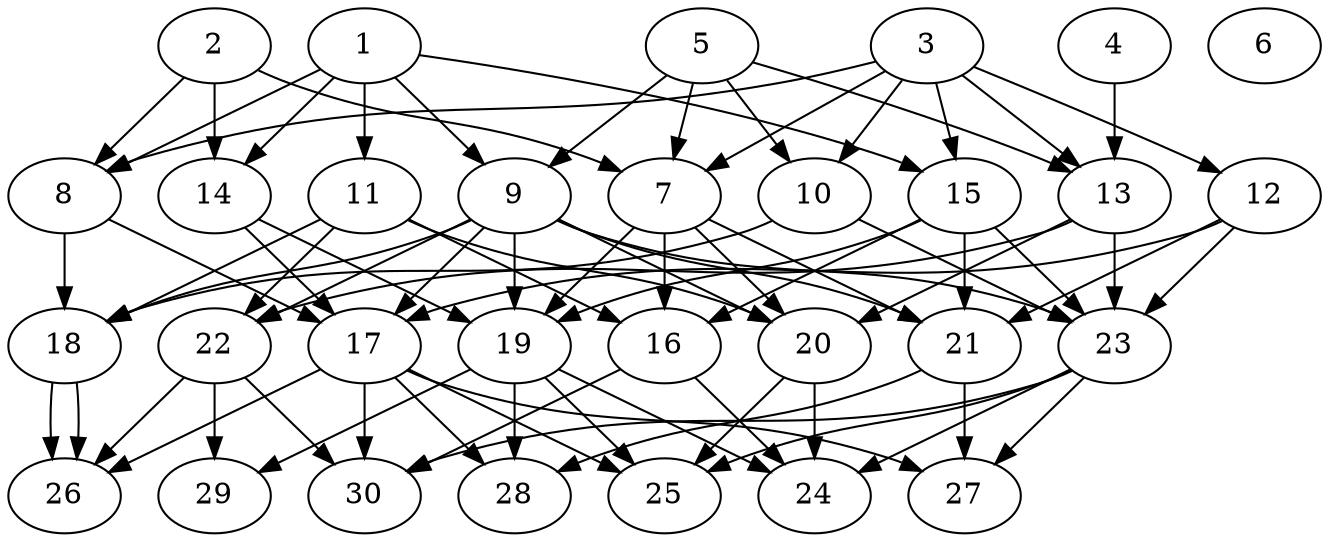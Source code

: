 // DAG automatically generated by daggen at Thu Oct  3 14:04:18 2019
// ./daggen --dot -n 30 --ccr 0.3 --fat 0.7 --regular 0.5 --density 0.5 --mindata 5242880 --maxdata 52428800 
digraph G {
  1 [size="155852800", alpha="0.17", expect_size="46755840"] 
  1 -> 8 [size ="46755840"]
  1 -> 9 [size ="46755840"]
  1 -> 11 [size ="46755840"]
  1 -> 14 [size ="46755840"]
  1 -> 15 [size ="46755840"]
  2 [size="153272320", alpha="0.10", expect_size="45981696"] 
  2 -> 7 [size ="45981696"]
  2 -> 8 [size ="45981696"]
  2 -> 14 [size ="45981696"]
  3 [size="95672320", alpha="0.15", expect_size="28701696"] 
  3 -> 7 [size ="28701696"]
  3 -> 8 [size ="28701696"]
  3 -> 10 [size ="28701696"]
  3 -> 12 [size ="28701696"]
  3 -> 13 [size ="28701696"]
  3 -> 15 [size ="28701696"]
  4 [size="38000640", alpha="0.14", expect_size="11400192"] 
  4 -> 13 [size ="11400192"]
  5 [size="146298880", alpha="0.01", expect_size="43889664"] 
  5 -> 7 [size ="43889664"]
  5 -> 9 [size ="43889664"]
  5 -> 10 [size ="43889664"]
  5 -> 13 [size ="43889664"]
  6 [size="50227200", alpha="0.05", expect_size="15068160"] 
  7 [size="93511680", alpha="0.06", expect_size="28053504"] 
  7 -> 16 [size ="28053504"]
  7 -> 19 [size ="28053504"]
  7 -> 20 [size ="28053504"]
  7 -> 21 [size ="28053504"]
  8 [size="83247787", alpha="0.16", expect_size="24974336"] 
  8 -> 17 [size ="24974336"]
  8 -> 18 [size ="24974336"]
  9 [size="117538133", alpha="0.06", expect_size="35261440"] 
  9 -> 17 [size ="35261440"]
  9 -> 18 [size ="35261440"]
  9 -> 19 [size ="35261440"]
  9 -> 20 [size ="35261440"]
  9 -> 21 [size ="35261440"]
  9 -> 22 [size ="35261440"]
  9 -> 23 [size ="35261440"]
  10 [size="133997227", alpha="0.13", expect_size="40199168"] 
  10 -> 18 [size ="40199168"]
  10 -> 23 [size ="40199168"]
  11 [size="64341333", alpha="0.08", expect_size="19302400"] 
  11 -> 16 [size ="19302400"]
  11 -> 18 [size ="19302400"]
  11 -> 20 [size ="19302400"]
  11 -> 22 [size ="19302400"]
  12 [size="41454933", alpha="0.13", expect_size="12436480"] 
  12 -> 17 [size ="12436480"]
  12 -> 21 [size ="12436480"]
  12 -> 23 [size ="12436480"]
  13 [size="117026133", alpha="0.04", expect_size="35107840"] 
  13 -> 20 [size ="35107840"]
  13 -> 22 [size ="35107840"]
  13 -> 23 [size ="35107840"]
  14 [size="79141547", alpha="0.11", expect_size="23742464"] 
  14 -> 17 [size ="23742464"]
  14 -> 19 [size ="23742464"]
  15 [size="33720320", alpha="0.02", expect_size="10116096"] 
  15 -> 16 [size ="10116096"]
  15 -> 19 [size ="10116096"]
  15 -> 21 [size ="10116096"]
  15 -> 23 [size ="10116096"]
  16 [size="43233280", alpha="0.04", expect_size="12969984"] 
  16 -> 24 [size ="12969984"]
  16 -> 30 [size ="12969984"]
  17 [size="84940800", alpha="0.08", expect_size="25482240"] 
  17 -> 25 [size ="25482240"]
  17 -> 26 [size ="25482240"]
  17 -> 27 [size ="25482240"]
  17 -> 28 [size ="25482240"]
  17 -> 30 [size ="25482240"]
  18 [size="135424000", alpha="0.12", expect_size="40627200"] 
  18 -> 26 [size ="40627200"]
  18 -> 26 [size ="40627200"]
  19 [size="102618453", alpha="0.08", expect_size="30785536"] 
  19 -> 24 [size ="30785536"]
  19 -> 25 [size ="30785536"]
  19 -> 28 [size ="30785536"]
  19 -> 29 [size ="30785536"]
  20 [size="150688427", alpha="0.14", expect_size="45206528"] 
  20 -> 24 [size ="45206528"]
  20 -> 25 [size ="45206528"]
  21 [size="93549227", alpha="0.17", expect_size="28064768"] 
  21 -> 27 [size ="28064768"]
  21 -> 28 [size ="28064768"]
  22 [size="158573227", alpha="0.17", expect_size="47571968"] 
  22 -> 26 [size ="47571968"]
  22 -> 29 [size ="47571968"]
  22 -> 30 [size ="47571968"]
  23 [size="101782187", alpha="0.08", expect_size="30534656"] 
  23 -> 24 [size ="30534656"]
  23 -> 25 [size ="30534656"]
  23 -> 27 [size ="30534656"]
  23 -> 30 [size ="30534656"]
  24 [size="129563307", alpha="0.00", expect_size="38868992"] 
  25 [size="56883200", alpha="0.10", expect_size="17064960"] 
  26 [size="72041813", alpha="0.03", expect_size="21612544"] 
  27 [size="102273707", alpha="0.06", expect_size="30682112"] 
  28 [size="162181120", alpha="0.18", expect_size="48654336"] 
  29 [size="102956373", alpha="0.02", expect_size="30886912"] 
  30 [size="167789227", alpha="0.01", expect_size="50336768"] 
}
